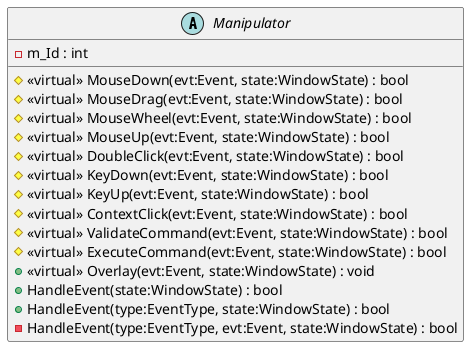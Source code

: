 @startuml
abstract class Manipulator {
    - m_Id : int
    # <<virtual>> MouseDown(evt:Event, state:WindowState) : bool
    # <<virtual>> MouseDrag(evt:Event, state:WindowState) : bool
    # <<virtual>> MouseWheel(evt:Event, state:WindowState) : bool
    # <<virtual>> MouseUp(evt:Event, state:WindowState) : bool
    # <<virtual>> DoubleClick(evt:Event, state:WindowState) : bool
    # <<virtual>> KeyDown(evt:Event, state:WindowState) : bool
    # <<virtual>> KeyUp(evt:Event, state:WindowState) : bool
    # <<virtual>> ContextClick(evt:Event, state:WindowState) : bool
    # <<virtual>> ValidateCommand(evt:Event, state:WindowState) : bool
    # <<virtual>> ExecuteCommand(evt:Event, state:WindowState) : bool
    + <<virtual>> Overlay(evt:Event, state:WindowState) : void
    + HandleEvent(state:WindowState) : bool
    + HandleEvent(type:EventType, state:WindowState) : bool
    - HandleEvent(type:EventType, evt:Event, state:WindowState) : bool
}
@enduml
